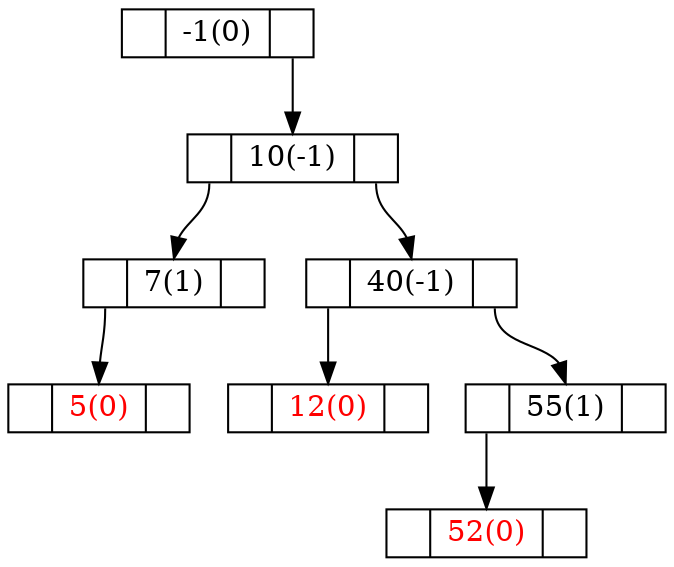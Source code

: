 digraph G {
node [shape = record, height = .1, color = "black"];
-1[label = "<L> |<D> -1(0)|<R> "];
10[label = "<L> |<D> 10(-1)|<R> "];
7[label = "<L> |<D> 7(1)|<R> "];
40[label = "<L> |<D> 40(-1)|<R> "];
5[label = "<L> |<D> 5(0)|<R> ",fontcolor="red"];
12[label = "<L> |<D> 12(0)|<R> ",fontcolor="red"];
55[label = "<L> |<D> 55(1)|<R> "];
52[label = "<L> |<D> 52(0)|<R> ",fontcolor="red"];
"-1":R -> "10":D;
"10":L -> "7":D;
"10":R -> "40":D;
"7":L -> "5":D;
"40":L -> "12":D;
"40":R -> "55":D;
"55":L -> "52":D;
}
